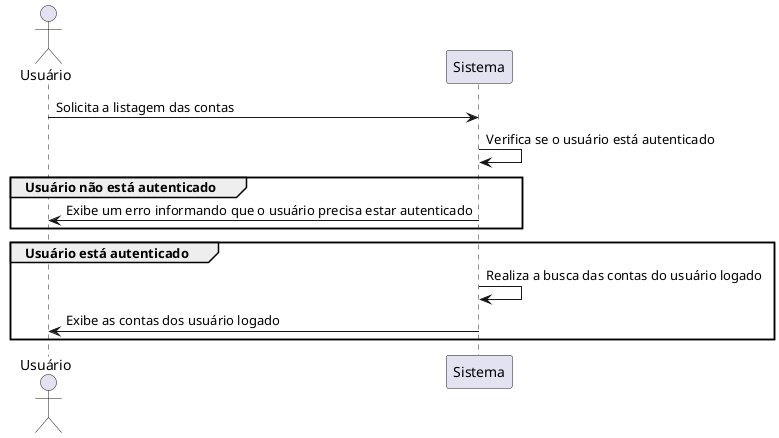 @startuml CON02

actor Usuário
participant Sistema

Usuário -> Sistema: Solicita a listagem das contas

Sistema -> Sistema: Verifica se o usuário está autenticado

group Usuário não está autenticado
  Sistema -> Usuário: Exibe um erro informando que o usuário precisa estar autenticado
end

group Usuário está autenticado
  Sistema -> Sistema: Realiza a busca das contas do usuário logado
  Sistema -> Usuário: Exibe as contas dos usuário logado
end

@enduml